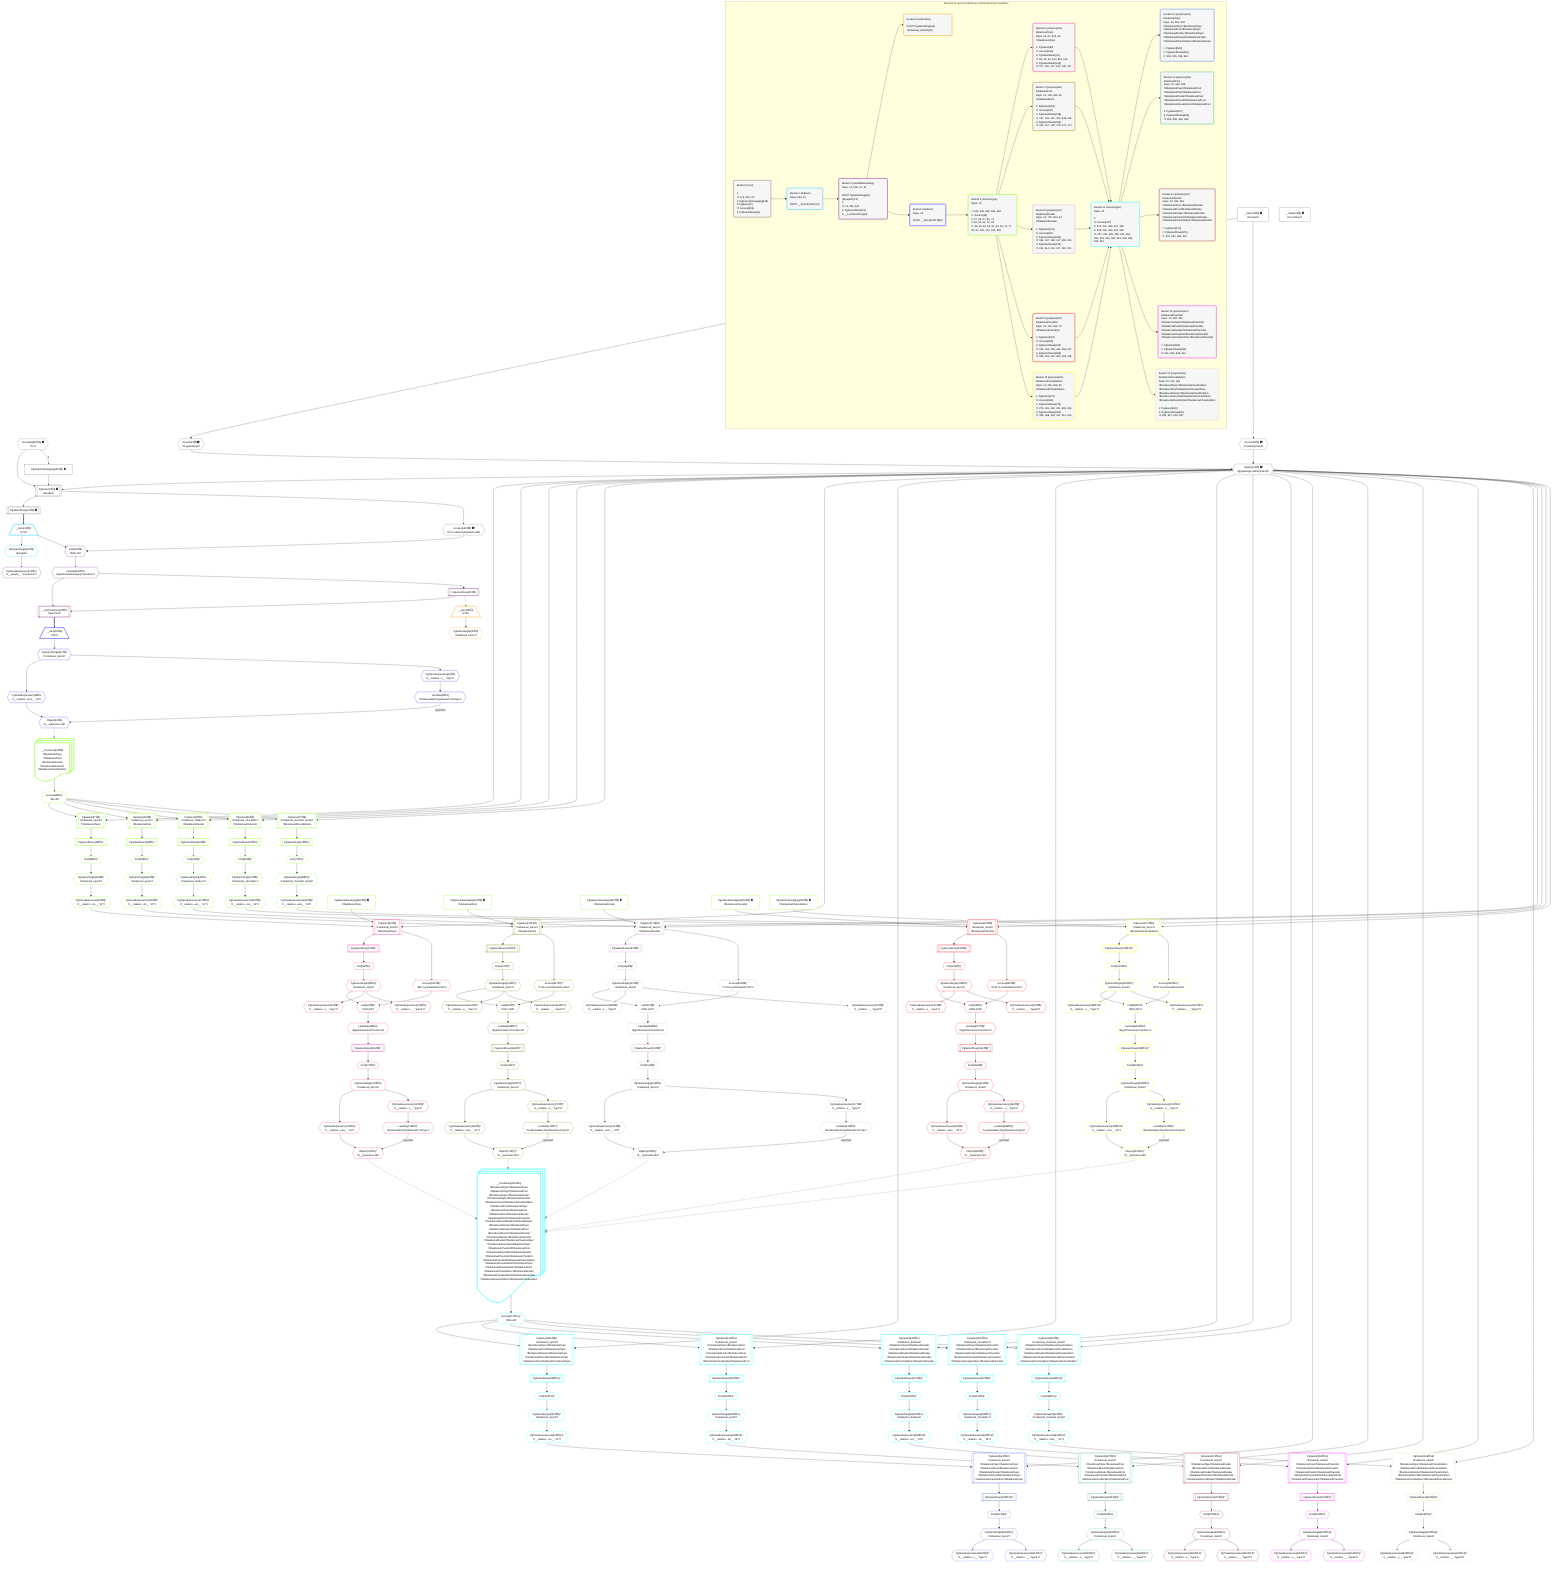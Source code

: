%%{init: {'themeVariables': { 'fontSize': '12px'}}}%%
graph TD
    classDef path fill:#eee,stroke:#000,color:#000
    classDef plan fill:#fff,stroke-width:1px,color:#000
    classDef itemplan fill:#fff,stroke-width:2px,color:#000
    classDef unbatchedplan fill:#dff,stroke-width:1px,color:#000
    classDef sideeffectplan fill:#fcc,stroke-width:2px,color:#000
    classDef bucket fill:#f6f6f6,color:#000,stroke-width:2px,text-align:left

    subgraph "Buckets for queries/interfaces-relational/nested-simplified"
    Bucket0("Bucket 0 (root)<br /><br />1: <br />ᐳ: 8, 9, 662, 10<br />2: PgSelectInlineApply[638]<br />3: PgSelect[7]<br />ᐳ: Access[639]<br />4: PgSelectRows[11]"):::bucket
    Bucket1("Bucket 1 (listItem)<br />Deps: 639, 10<br /><br />ROOT __Item{1}ᐸ11ᐳ[12]"):::bucket
    Bucket2("Bucket 2 (nullableBoundary)<br />Deps: 13, 639, 12, 10<br /><br />ROOT PgSelectSingle{1}ᐸpeopleᐳ[13]<br />1: <br />ᐳ: 14, 640, 641<br />2: PgSelectRows[23]<br />3: __ListTransform[22]"):::bucket
    Bucket3("Bucket 3 (subroutine)<br /><br />ROOT PgSelectSingle{3}ᐸrelational_itemsᐳ[25]"):::bucket
    Bucket4("Bucket 4 (listItem)<br />Deps: 10<br /><br />ROOT __Item{4}ᐸ22ᐳ[26]"):::bucket
    Bucket5("Bucket 5 (resolveType)<br />Deps: 10<br /><br />1: 642, 646, 650, 654, 658<br />ᐳ: Access[35]<br />2: 37, 49, 57, 65, 73<br />3: 46, 54, 62, 70, 78<br />ᐳ: 45, 48, 53, 56, 61, 64, 69, 72, 77, 80, 81, 128, 175, 222, 269"):::bucket
    Bucket6("Bucket 6 (polymorphic)<br />RelationalTopic<br />Deps: 10, 81, 642, 48<br />ᐳRelationalTopic<br /><br />1: PgSelect[82]<br />ᐳ: Access[643]<br />2: PgSelectRows[91]<br />ᐳ: 90, 93, 94, 103, 644, 645<br />3: PgSelectRows[118]<br />ᐳ: 117, 120, 121, 123, 125, 127"):::bucket
    Bucket7("Bucket 7 (polymorphic)<br />RelationalPost<br />Deps: 10, 128, 646, 56<br />ᐳRelationalPost<br /><br />1: PgSelect[129]<br />ᐳ: Access[647]<br />2: PgSelectRows[138]<br />ᐳ: 137, 140, 141, 150, 648, 649<br />3: PgSelectRows[165]<br />ᐳ: 164, 167, 168, 170, 172, 174"):::bucket
    Bucket8("Bucket 8 (polymorphic)<br />RelationalDivider<br />Deps: 10, 175, 650, 64<br />ᐳRelationalDivider<br /><br />1: PgSelect[176]<br />ᐳ: Access[651]<br />2: PgSelectRows[185]<br />ᐳ: 184, 187, 188, 197, 652, 653<br />3: PgSelectRows[212]<br />ᐳ: 211, 214, 215, 217, 219, 221"):::bucket
    Bucket9("Bucket 9 (polymorphic)<br />RelationalChecklist<br />Deps: 10, 222, 654, 72<br />ᐳRelationalChecklist<br /><br />1: PgSelect[223]<br />ᐳ: Access[655]<br />2: PgSelectRows[232]<br />ᐳ: 231, 234, 235, 244, 656, 657<br />3: PgSelectRows[259]<br />ᐳ: 258, 261, 262, 264, 266, 268"):::bucket
    Bucket10("Bucket 10 (polymorphic)<br />RelationalChecklistItem<br />Deps: 10, 269, 658, 80<br />ᐳRelationalChecklistItem<br /><br />1: PgSelect[270]<br />ᐳ: Access[659]<br />2: PgSelectRows[279]<br />ᐳ: 278, 281, 282, 291, 660, 661<br />3: PgSelectRows[306]<br />ᐳ: 305, 308, 309, 311, 313, 315"):::bucket
    Bucket11("Bucket 11 (resolveType)<br />Deps: 10<br /><br />1: <br />ᐳ: Access[317]<br />2: 319, 331, 339, 347, 355<br />3: 328, 336, 344, 352, 360<br />ᐳ: 327, 330, 335, 338, 343, 346, 351, 354, 359, 362, 523, 546, 569, 592, 615"):::bucket
    Bucket12("Bucket 12 (polymorphic)<br />RelationalTopic<br />Deps: 10, 523, 330<br />ᐳRelationalTopicᐳRelationalTopic<br />ᐳRelationalPostᐳRelationalTopic<br />ᐳRelationalDividerᐳRelationalTopic<br />ᐳRelationalChecklistᐳRelationalTopic<br />ᐳRelationalChecklistItemᐳRelationalTopic<br /><br />1: PgSelect[524]<br />2: PgSelectRows[533]<br />ᐳ: 532, 535, 536, 545"):::bucket
    Bucket13("Bucket 13 (polymorphic)<br />RelationalPost<br />Deps: 10, 546, 338<br />ᐳRelationalTopicᐳRelationalPost<br />ᐳRelationalPostᐳRelationalPost<br />ᐳRelationalDividerᐳRelationalPost<br />ᐳRelationalChecklistᐳRelationalPost<br />ᐳRelationalChecklistItemᐳRelationalPost<br /><br />1: PgSelect[547]<br />2: PgSelectRows[556]<br />ᐳ: 555, 558, 559, 568"):::bucket
    Bucket14("Bucket 14 (polymorphic)<br />RelationalDivider<br />Deps: 10, 569, 346<br />ᐳRelationalTopicᐳRelationalDivider<br />ᐳRelationalPostᐳRelationalDivider<br />ᐳRelationalDividerᐳRelationalDivider<br />ᐳRelationalChecklistᐳRelationalDivider<br />ᐳRelationalChecklistItemᐳRelationalDivider<br /><br />1: PgSelect[570]<br />2: PgSelectRows[579]<br />ᐳ: 578, 581, 582, 591"):::bucket
    Bucket15("Bucket 15 (polymorphic)<br />RelationalChecklist<br />Deps: 10, 592, 354<br />ᐳRelationalTopicᐳRelationalChecklist<br />ᐳRelationalPostᐳRelationalChecklist<br />ᐳRelationalDividerᐳRelationalChecklist<br />ᐳRelationalChecklistᐳRelationalChecklist<br />ᐳRelationalChecklistItemᐳRelationalChecklist<br /><br />1: PgSelect[593]<br />2: PgSelectRows[602]<br />ᐳ: 601, 604, 605, 614"):::bucket
    Bucket16("Bucket 16 (polymorphic)<br />RelationalChecklistItem<br />Deps: 10, 615, 362<br />ᐳRelationalTopicᐳRelationalChecklistItem<br />ᐳRelationalPostᐳRelationalChecklistItem<br />ᐳRelationalDividerᐳRelationalChecklistItem<br />ᐳRelationalChecklistᐳRelationalChecklistItem<br />ᐳRelationalChecklistItemᐳRelationalChecklistItem<br /><br />1: PgSelect[616]<br />2: PgSelectRows[625]<br />ᐳ: 624, 627, 628, 637"):::bucket
    end
    Bucket0 --> Bucket1
    Bucket1 --> Bucket2
    Bucket2 --> Bucket3 & Bucket4
    Bucket4 --> Bucket5
    Bucket5 --> Bucket6 & Bucket7 & Bucket8 & Bucket9 & Bucket10
    Bucket6 --> Bucket11
    Bucket7 --> Bucket11
    Bucket8 --> Bucket11
    Bucket9 --> Bucket11
    Bucket10 --> Bucket11
    Bucket11 --> Bucket12 & Bucket13 & Bucket14 & Bucket15 & Bucket16

    %% plan dependencies
    PgSelect7[["PgSelect[7∈0] ➊<br />ᐸpeopleᐳ"]]:::plan
    Object10{{"Object[10∈0] ➊<br />ᐸ{pgSettings,withPgClient}ᐳ"}}:::plan
    Constant662{{"Constant[662∈0] ➊<br />ᐸ1ᐳ"}}:::plan
    PgSelectInlineApply638["PgSelectInlineApply[638∈0] ➊"]:::plan
    Object10 & Constant662 & PgSelectInlineApply638 --> PgSelect7
    Access8{{"Access[8∈0] ➊<br />ᐸ2.pgSettingsᐳ"}}:::plan
    Access9{{"Access[9∈0] ➊<br />ᐸ2.withPgClientᐳ"}}:::plan
    Access8 & Access9 --> Object10
    Constant662 -- 2 --> PgSelectInlineApply638
    __Value2["__Value[2∈0] ➊<br />ᐸcontextᐳ"]:::plan
    __Value2 --> Access8
    __Value2 --> Access9
    PgSelectRows11[["PgSelectRows[11∈0] ➊"]]:::plan
    PgSelect7 --> PgSelectRows11
    Access639{{"Access[639∈0] ➊<br />ᐸ7.m.subqueryDetailsFor18ᐳ"}}:::plan
    PgSelect7 --> Access639
    __Value4["__Value[4∈0] ➊<br />ᐸrootValueᐳ"]:::plan
    __Item12[/"__Item[12∈1]<br />ᐸ11ᐳ"\]:::itemplan
    PgSelectRows11 ==> __Item12
    PgSelectSingle13{{"PgSelectSingle[13∈1]<br />ᐸpeopleᐳ"}}:::plan
    __Item12 --> PgSelectSingle13
    __ListTransform22[["__ListTransform[22∈2]<br />ᐸeach:18ᐳ"]]:::plan
    PgSelectRows23[["PgSelectRows[23∈2]"]]:::plan
    Lambda641{{"Lambda[641∈2]<br />ᐸpgInlineViaSubqueryTransformᐳ"}}:::plan
    PgSelectRows23 & Lambda641 --> __ListTransform22
    List640{{"List[640∈2]<br />ᐸ639,12ᐳ"}}:::plan
    Access639 & __Item12 --> List640
    PgClassExpression14{{"PgClassExpression[14∈2]<br />ᐸ__people__.”username”ᐳ"}}:::plan
    PgSelectSingle13 --> PgClassExpression14
    Lambda641 --> PgSelectRows23
    List640 --> Lambda641
    __Item24[/"__Item[24∈3]<br />ᐸ23ᐳ"\]:::itemplan
    PgSelectRows23 -.-> __Item24
    PgSelectSingle25{{"PgSelectSingle[25∈3]<br />ᐸrelational_itemsᐳ"}}:::plan
    __Item24 --> PgSelectSingle25
    Object33{{"Object[33∈4]<br />ᐸ{__typename,id}ᐳ"}}:::plan
    Lambda32{{"Lambda[32∈4]<br />ᐸrelationalItemTypeNameFromTypeᐳ"}}:::plan
    PgClassExpression28{{"PgClassExpression[28∈4]<br />ᐸ__relation...ems__.”id”ᐳ"}}:::plan
    Lambda32 -->|rejectNull| Object33
    PgClassExpression28 --> Object33
    __Item26[/"__Item[26∈4]<br />ᐸ22ᐳ"\]:::itemplan
    __ListTransform22 ==> __Item26
    PgSelectSingle27{{"PgSelectSingle[27∈4]<br />ᐸrelational_itemsᐳ"}}:::plan
    __Item26 --> PgSelectSingle27
    PgSelectSingle27 --> PgClassExpression28
    PgClassExpression30{{"PgClassExpression[30∈4]<br />ᐸ__relation...s__.”type”ᐳ"}}:::plan
    PgSelectSingle27 --> PgClassExpression30
    PgClassExpression30 --> Lambda32
    PgSelect37[["PgSelect[37∈5]<br />ᐸrelational_topicsᐳ<br />ᐳRelationalTopic"]]:::plan
    Access35{{"Access[35∈5]^<br />ᐸ34.idᐳ"}}:::plan
    Object10 & Access35 --> PgSelect37
    PgSelect49[["PgSelect[49∈5]<br />ᐸrelational_postsᐳ<br />ᐳRelationalPost"]]:::plan
    Object10 & Access35 --> PgSelect49
    PgSelect57[["PgSelect[57∈5]<br />ᐸrelational_dividersᐳ<br />ᐳRelationalDivider"]]:::plan
    Object10 & Access35 --> PgSelect57
    PgSelect65[["PgSelect[65∈5]<br />ᐸrelational_checklistsᐳ<br />ᐳRelationalChecklist"]]:::plan
    Object10 & Access35 --> PgSelect65
    PgSelect73[["PgSelect[73∈5]<br />ᐸrelational_checklist_itemsᐳ<br />ᐳRelationalChecklistItem"]]:::plan
    Object10 & Access35 --> PgSelect73
    __Value34:::plan@{shape: docs, label: "__Combined[34∈5]<br />ᐳRelationalTopic<br />ᐳRelationalPost<br />ᐳRelationalDivider<br />ᐳRelationalChecklist<br />ᐳRelationalChecklistItem"}
    __Value34 --> Access35
    First45{{"First[45∈5]^"}}:::plan
    PgSelectRows46[["PgSelectRows[46∈5]^"]]:::plan
    PgSelectRows46 --> First45
    PgSelect37 --> PgSelectRows46
    PgSelectSingle48{{"PgSelectSingle[48∈5]^<br />ᐸrelational_topicsᐳ"}}:::plan
    First45 --> PgSelectSingle48
    First53{{"First[53∈5]^"}}:::plan
    PgSelectRows54[["PgSelectRows[54∈5]^"]]:::plan
    PgSelectRows54 --> First53
    PgSelect49 --> PgSelectRows54
    PgSelectSingle56{{"PgSelectSingle[56∈5]^<br />ᐸrelational_postsᐳ"}}:::plan
    First53 --> PgSelectSingle56
    First61{{"First[61∈5]^"}}:::plan
    PgSelectRows62[["PgSelectRows[62∈5]^"]]:::plan
    PgSelectRows62 --> First61
    PgSelect57 --> PgSelectRows62
    PgSelectSingle64{{"PgSelectSingle[64∈5]^<br />ᐸrelational_dividersᐳ"}}:::plan
    First61 --> PgSelectSingle64
    First69{{"First[69∈5]^"}}:::plan
    PgSelectRows70[["PgSelectRows[70∈5]^"]]:::plan
    PgSelectRows70 --> First69
    PgSelect65 --> PgSelectRows70
    PgSelectSingle72{{"PgSelectSingle[72∈5]^<br />ᐸrelational_checklistsᐳ"}}:::plan
    First69 --> PgSelectSingle72
    First77{{"First[77∈5]^"}}:::plan
    PgSelectRows78[["PgSelectRows[78∈5]^"]]:::plan
    PgSelectRows78 --> First77
    PgSelect73 --> PgSelectRows78
    PgSelectSingle80{{"PgSelectSingle[80∈5]^<br />ᐸrelational_checklist_itemsᐳ"}}:::plan
    First77 --> PgSelectSingle80
    PgClassExpression81{{"PgClassExpression[81∈5]^<br />ᐸ__relation...ics__.”id”ᐳ"}}:::plan
    PgSelectSingle48 --> PgClassExpression81
    PgClassExpression128{{"PgClassExpression[128∈5]^<br />ᐸ__relation...sts__.”id”ᐳ"}}:::plan
    PgSelectSingle56 --> PgClassExpression128
    PgClassExpression175{{"PgClassExpression[175∈5]^<br />ᐸ__relation...ers__.”id”ᐳ"}}:::plan
    PgSelectSingle64 --> PgClassExpression175
    PgClassExpression222{{"PgClassExpression[222∈5]^<br />ᐸ__relation...sts__.”id”ᐳ"}}:::plan
    PgSelectSingle72 --> PgClassExpression222
    PgClassExpression269{{"PgClassExpression[269∈5]^<br />ᐸ__relation...ems__.”id”ᐳ"}}:::plan
    PgSelectSingle80 --> PgClassExpression269
    PgSelectInlineApply642["PgSelectInlineApply[642∈5] ➊<br />ᐳRelationalTopic"]:::plan
    PgSelectInlineApply646["PgSelectInlineApply[646∈5] ➊<br />ᐳRelationalPost"]:::plan
    PgSelectInlineApply650["PgSelectInlineApply[650∈5] ➊<br />ᐳRelationalDivider"]:::plan
    PgSelectInlineApply654["PgSelectInlineApply[654∈5] ➊<br />ᐳRelationalChecklist"]:::plan
    PgSelectInlineApply658["PgSelectInlineApply[658∈5] ➊<br />ᐳRelationalChecklistItem"]:::plan
    PgSelect82[["PgSelect[82∈6]<br />ᐸrelational_itemsᐳ<br />ᐳRelationalTopic"]]:::plan
    Object10 & PgClassExpression81 & PgSelectInlineApply642 --> PgSelect82
    Object127{{"Object[127∈6]^<br />ᐸ{__typename,id}ᐳ"}}:::plan
    Lambda125{{"Lambda[125∈6]^<br />ᐸrelationalItemTypeNameFromTypeᐳ"}}:::plan
    PgClassExpression121{{"PgClassExpression[121∈6]^<br />ᐸ__relation...ems__.”id”ᐳ"}}:::plan
    Lambda125 -->|rejectNull| Object127
    PgClassExpression121 --> Object127
    List644{{"List[644∈6]^<br />ᐸ643,93ᐳ"}}:::plan
    Access643{{"Access[643∈6]^<br />ᐸ82.m.joinDetailsFor113ᐳ"}}:::plan
    PgSelectSingle93{{"PgSelectSingle[93∈6]^<br />ᐸrelational_itemsᐳ"}}:::plan
    Access643 & PgSelectSingle93 --> List644
    First90{{"First[90∈6]^"}}:::plan
    PgSelectRows91[["PgSelectRows[91∈6]^"]]:::plan
    PgSelectRows91 --> First90
    PgSelect82 --> PgSelectRows91
    First90 --> PgSelectSingle93
    PgClassExpression94{{"PgClassExpression[94∈6]^<br />ᐸ__relation...s__.”type”ᐳ"}}:::plan
    PgSelectSingle93 --> PgClassExpression94
    PgClassExpression103{{"PgClassExpression[103∈6]^<br />ᐸ__relation...__.”type2”ᐳ"}}:::plan
    PgSelectSingle93 --> PgClassExpression103
    First117{{"First[117∈6]^"}}:::plan
    PgSelectRows118[["PgSelectRows[118∈6]^"]]:::plan
    PgSelectRows118 --> First117
    Lambda645{{"Lambda[645∈6]^<br />ᐸpgInlineViaJoinTransformᐳ"}}:::plan
    Lambda645 --> PgSelectRows118
    PgSelectSingle120{{"PgSelectSingle[120∈6]^<br />ᐸrelational_itemsᐳ"}}:::plan
    First117 --> PgSelectSingle120
    PgSelectSingle120 --> PgClassExpression121
    PgClassExpression123{{"PgClassExpression[123∈6]^<br />ᐸ__relation...s__.”type”ᐳ"}}:::plan
    PgSelectSingle120 --> PgClassExpression123
    PgClassExpression123 --> Lambda125
    PgSelect82 --> Access643
    List644 --> Lambda645
    PgSelect319[["PgSelect[319∈11]<br />ᐸrelational_topicsᐳ<br />ᐳRelationalTopicᐳRelationalTopic<br />ᐳRelationalPostᐳRelationalTopic<br />ᐳRelationalDividerᐳRelationalTopic<br />ᐳRelationalChecklistᐳRelationalTopic<br />ᐳRelationalChecklistItemᐳRelationalTopic"]]:::plan
    Access317{{"Access[317∈11]^<br />ᐸ316.idᐳ"}}:::plan
    Object10 & Access317 --> PgSelect319
    PgSelect331[["PgSelect[331∈11]<br />ᐸrelational_postsᐳ<br />ᐳRelationalTopicᐳRelationalPost<br />ᐳRelationalPostᐳRelationalPost<br />ᐳRelationalDividerᐳRelationalPost<br />ᐳRelationalChecklistᐳRelationalPost<br />ᐳRelationalChecklistItemᐳRelationalPost"]]:::plan
    Object10 & Access317 --> PgSelect331
    PgSelect339[["PgSelect[339∈11]<br />ᐸrelational_dividersᐳ<br />ᐳRelationalTopicᐳRelationalDivider<br />ᐳRelationalPostᐳRelationalDivider<br />ᐳRelationalDividerᐳRelationalDivider<br />ᐳRelationalChecklistᐳRelationalDivider<br />ᐳRelationalChecklistItemᐳRelationalDivider"]]:::plan
    Object10 & Access317 --> PgSelect339
    PgSelect347[["PgSelect[347∈11]<br />ᐸrelational_checklistsᐳ<br />ᐳRelationalTopicᐳRelationalChecklist<br />ᐳRelationalPostᐳRelationalChecklist<br />ᐳRelationalDividerᐳRelationalChecklist<br />ᐳRelationalChecklistᐳRelationalChecklist<br />ᐳRelationalChecklistItemᐳRelationalChecklist"]]:::plan
    Object10 & Access317 --> PgSelect347
    PgSelect355[["PgSelect[355∈11]<br />ᐸrelational_checklist_itemsᐳ<br />ᐳRelationalTopicᐳRelationalChecklistItem<br />ᐳRelationalPostᐳRelationalChecklistItem<br />ᐳRelationalDividerᐳRelationalChecklistItem<br />ᐳRelationalChecklistᐳRelationalChecklistItem<br />ᐳRelationalChecklistItemᐳRelationalChecklistItem"]]:::plan
    Object10 & Access317 --> PgSelect355
    __Value316:::plan@{shape: docs, label: "__Combined[316∈11]<br />ᐳRelationalTopicᐳRelationalTopic<br />ᐳRelationalTopicᐳRelationalPost<br />ᐳRelationalTopicᐳRelationalDivider<br />ᐳRelationalTopicᐳRelationalChecklist<br />ᐳRelationalTopicᐳRelationalChecklistItem<br />ᐳRelationalPostᐳRelationalTopic<br />ᐳRelationalPostᐳRelationalPost<br />ᐳRelationalPostᐳRelationalDivider<br />ᐳRelationalPostᐳRelationalChecklist<br />ᐳRelationalPostᐳRelationalChecklistItem<br />ᐳRelationalDividerᐳRelationalTopic<br />ᐳRelationalDividerᐳRelationalPost<br />ᐳRelationalDividerᐳRelationalDivider<br />ᐳRelationalDividerᐳRelationalChecklist<br />ᐳRelationalDividerᐳRelationalChecklistItem<br />ᐳRelationalChecklistᐳRelationalTopic<br />ᐳRelationalChecklistᐳRelationalPost<br />ᐳRelationalChecklistᐳRelationalDivider<br />ᐳRelationalChecklistᐳRelationalChecklist<br />ᐳRelationalChecklistᐳRelationalChecklistItem<br />ᐳRelationalChecklistItemᐳRelationalTopic<br />ᐳRelationalChecklistItemᐳRelationalPost<br />ᐳRelationalChecklistItemᐳRelationalDivider<br />ᐳRelationalChecklistItemᐳRelationalChecklist<br />ᐳRelationalChecklistItemᐳRelationalChecklistItem"}
    __Value316 --> Access317
    First327{{"First[327∈11]^"}}:::plan
    PgSelectRows328[["PgSelectRows[328∈11]^"]]:::plan
    PgSelectRows328 --> First327
    PgSelect319 --> PgSelectRows328
    PgSelectSingle330{{"PgSelectSingle[330∈11]^<br />ᐸrelational_topicsᐳ"}}:::plan
    First327 --> PgSelectSingle330
    First335{{"First[335∈11]^"}}:::plan
    PgSelectRows336[["PgSelectRows[336∈11]^"]]:::plan
    PgSelectRows336 --> First335
    PgSelect331 --> PgSelectRows336
    PgSelectSingle338{{"PgSelectSingle[338∈11]^<br />ᐸrelational_postsᐳ"}}:::plan
    First335 --> PgSelectSingle338
    First343{{"First[343∈11]^"}}:::plan
    PgSelectRows344[["PgSelectRows[344∈11]^"]]:::plan
    PgSelectRows344 --> First343
    PgSelect339 --> PgSelectRows344
    PgSelectSingle346{{"PgSelectSingle[346∈11]^<br />ᐸrelational_dividersᐳ"}}:::plan
    First343 --> PgSelectSingle346
    First351{{"First[351∈11]^"}}:::plan
    PgSelectRows352[["PgSelectRows[352∈11]^"]]:::plan
    PgSelectRows352 --> First351
    PgSelect347 --> PgSelectRows352
    PgSelectSingle354{{"PgSelectSingle[354∈11]^<br />ᐸrelational_checklistsᐳ"}}:::plan
    First351 --> PgSelectSingle354
    First359{{"First[359∈11]^"}}:::plan
    PgSelectRows360[["PgSelectRows[360∈11]^"]]:::plan
    PgSelectRows360 --> First359
    PgSelect355 --> PgSelectRows360
    PgSelectSingle362{{"PgSelectSingle[362∈11]^<br />ᐸrelational_checklist_itemsᐳ"}}:::plan
    First359 --> PgSelectSingle362
    PgClassExpression523{{"PgClassExpression[523∈11]^<br />ᐸ__relation...ics__.”id”ᐳ"}}:::plan
    PgSelectSingle330 --> PgClassExpression523
    PgClassExpression546{{"PgClassExpression[546∈11]^<br />ᐸ__relation...sts__.”id”ᐳ"}}:::plan
    PgSelectSingle338 --> PgClassExpression546
    PgClassExpression569{{"PgClassExpression[569∈11]^<br />ᐸ__relation...ers__.”id”ᐳ"}}:::plan
    PgSelectSingle346 --> PgClassExpression569
    PgClassExpression592{{"PgClassExpression[592∈11]^<br />ᐸ__relation...sts__.”id”ᐳ"}}:::plan
    PgSelectSingle354 --> PgClassExpression592
    PgClassExpression615{{"PgClassExpression[615∈11]^<br />ᐸ__relation...ems__.”id”ᐳ"}}:::plan
    PgSelectSingle362 --> PgClassExpression615
    PgSelect524[["PgSelect[524∈12]<br />ᐸrelational_itemsᐳ<br />ᐳRelationalTopicᐳRelationalTopic<br />ᐳRelationalPostᐳRelationalTopic<br />ᐳRelationalDividerᐳRelationalTopic<br />ᐳRelationalChecklistᐳRelationalTopic<br />ᐳRelationalChecklistItemᐳRelationalTopic"]]:::plan
    Object10 & PgClassExpression523 --> PgSelect524
    First532{{"First[532∈12]^"}}:::plan
    PgSelectRows533[["PgSelectRows[533∈12]^"]]:::plan
    PgSelectRows533 --> First532
    PgSelect524 --> PgSelectRows533
    PgSelectSingle535{{"PgSelectSingle[535∈12]^<br />ᐸrelational_itemsᐳ"}}:::plan
    First532 --> PgSelectSingle535
    PgClassExpression536{{"PgClassExpression[536∈12]^<br />ᐸ__relation...s__.”type”ᐳ"}}:::plan
    PgSelectSingle535 --> PgClassExpression536
    PgClassExpression545{{"PgClassExpression[545∈12]^<br />ᐸ__relation...__.”type2”ᐳ"}}:::plan
    PgSelectSingle535 --> PgClassExpression545
    PgSelect547[["PgSelect[547∈13]<br />ᐸrelational_itemsᐳ<br />ᐳRelationalTopicᐳRelationalPost<br />ᐳRelationalPostᐳRelationalPost<br />ᐳRelationalDividerᐳRelationalPost<br />ᐳRelationalChecklistᐳRelationalPost<br />ᐳRelationalChecklistItemᐳRelationalPost"]]:::plan
    Object10 & PgClassExpression546 --> PgSelect547
    First555{{"First[555∈13]^"}}:::plan
    PgSelectRows556[["PgSelectRows[556∈13]^"]]:::plan
    PgSelectRows556 --> First555
    PgSelect547 --> PgSelectRows556
    PgSelectSingle558{{"PgSelectSingle[558∈13]^<br />ᐸrelational_itemsᐳ"}}:::plan
    First555 --> PgSelectSingle558
    PgClassExpression559{{"PgClassExpression[559∈13]^<br />ᐸ__relation...s__.”type”ᐳ"}}:::plan
    PgSelectSingle558 --> PgClassExpression559
    PgClassExpression568{{"PgClassExpression[568∈13]^<br />ᐸ__relation...__.”type2”ᐳ"}}:::plan
    PgSelectSingle558 --> PgClassExpression568
    PgSelect570[["PgSelect[570∈14]<br />ᐸrelational_itemsᐳ<br />ᐳRelationalTopicᐳRelationalDivider<br />ᐳRelationalPostᐳRelationalDivider<br />ᐳRelationalDividerᐳRelationalDivider<br />ᐳRelationalChecklistᐳRelationalDivider<br />ᐳRelationalChecklistItemᐳRelationalDivider"]]:::plan
    Object10 & PgClassExpression569 --> PgSelect570
    First578{{"First[578∈14]^"}}:::plan
    PgSelectRows579[["PgSelectRows[579∈14]^"]]:::plan
    PgSelectRows579 --> First578
    PgSelect570 --> PgSelectRows579
    PgSelectSingle581{{"PgSelectSingle[581∈14]^<br />ᐸrelational_itemsᐳ"}}:::plan
    First578 --> PgSelectSingle581
    PgClassExpression582{{"PgClassExpression[582∈14]^<br />ᐸ__relation...s__.”type”ᐳ"}}:::plan
    PgSelectSingle581 --> PgClassExpression582
    PgClassExpression591{{"PgClassExpression[591∈14]^<br />ᐸ__relation...__.”type2”ᐳ"}}:::plan
    PgSelectSingle581 --> PgClassExpression591
    PgSelect593[["PgSelect[593∈15]<br />ᐸrelational_itemsᐳ<br />ᐳRelationalTopicᐳRelationalChecklist<br />ᐳRelationalPostᐳRelationalChecklist<br />ᐳRelationalDividerᐳRelationalChecklist<br />ᐳRelationalChecklistᐳRelationalChecklist<br />ᐳRelationalChecklistItemᐳRelationalChecklist"]]:::plan
    Object10 & PgClassExpression592 --> PgSelect593
    First601{{"First[601∈15]^"}}:::plan
    PgSelectRows602[["PgSelectRows[602∈15]^"]]:::plan
    PgSelectRows602 --> First601
    PgSelect593 --> PgSelectRows602
    PgSelectSingle604{{"PgSelectSingle[604∈15]^<br />ᐸrelational_itemsᐳ"}}:::plan
    First601 --> PgSelectSingle604
    PgClassExpression605{{"PgClassExpression[605∈15]^<br />ᐸ__relation...s__.”type”ᐳ"}}:::plan
    PgSelectSingle604 --> PgClassExpression605
    PgClassExpression614{{"PgClassExpression[614∈15]^<br />ᐸ__relation...__.”type2”ᐳ"}}:::plan
    PgSelectSingle604 --> PgClassExpression614
    PgSelect616[["PgSelect[616∈16]<br />ᐸrelational_itemsᐳ<br />ᐳRelationalTopicᐳRelationalChecklistItem<br />ᐳRelationalPostᐳRelationalChecklistItem<br />ᐳRelationalDividerᐳRelationalChecklistItem<br />ᐳRelationalChecklistᐳRelationalChecklistItem<br />ᐳRelationalChecklistItemᐳRelationalChecklistItem"]]:::plan
    Object10 & PgClassExpression615 --> PgSelect616
    First624{{"First[624∈16]^"}}:::plan
    PgSelectRows625[["PgSelectRows[625∈16]^"]]:::plan
    PgSelectRows625 --> First624
    PgSelect616 --> PgSelectRows625
    PgSelectSingle627{{"PgSelectSingle[627∈16]^<br />ᐸrelational_itemsᐳ"}}:::plan
    First624 --> PgSelectSingle627
    PgClassExpression628{{"PgClassExpression[628∈16]^<br />ᐸ__relation...s__.”type”ᐳ"}}:::plan
    PgSelectSingle627 --> PgClassExpression628
    PgClassExpression637{{"PgClassExpression[637∈16]^<br />ᐸ__relation...__.”type2”ᐳ"}}:::plan
    PgSelectSingle627 --> PgClassExpression637
    PgSelect129[["PgSelect[129∈7]<br />ᐸrelational_itemsᐳ<br />ᐳRelationalPost"]]:::plan
    Object10 & PgClassExpression128 & PgSelectInlineApply646 --> PgSelect129
    Object174{{"Object[174∈7]^<br />ᐸ{__typename,id}ᐳ"}}:::plan
    Lambda172{{"Lambda[172∈7]^<br />ᐸrelationalItemTypeNameFromTypeᐳ"}}:::plan
    PgClassExpression168{{"PgClassExpression[168∈7]^<br />ᐸ__relation...ems__.”id”ᐳ"}}:::plan
    Lambda172 -->|rejectNull| Object174
    PgClassExpression168 --> Object174
    List648{{"List[648∈7]^<br />ᐸ647,140ᐳ"}}:::plan
    Access647{{"Access[647∈7]^<br />ᐸ129.m.joinDetailsFor160ᐳ"}}:::plan
    PgSelectSingle140{{"PgSelectSingle[140∈7]^<br />ᐸrelational_itemsᐳ"}}:::plan
    Access647 & PgSelectSingle140 --> List648
    First137{{"First[137∈7]^"}}:::plan
    PgSelectRows138[["PgSelectRows[138∈7]^"]]:::plan
    PgSelectRows138 --> First137
    PgSelect129 --> PgSelectRows138
    First137 --> PgSelectSingle140
    PgClassExpression141{{"PgClassExpression[141∈7]^<br />ᐸ__relation...s__.”type”ᐳ"}}:::plan
    PgSelectSingle140 --> PgClassExpression141
    PgClassExpression150{{"PgClassExpression[150∈7]^<br />ᐸ__relation...__.”type2”ᐳ"}}:::plan
    PgSelectSingle140 --> PgClassExpression150
    First164{{"First[164∈7]^"}}:::plan
    PgSelectRows165[["PgSelectRows[165∈7]^"]]:::plan
    PgSelectRows165 --> First164
    Lambda649{{"Lambda[649∈7]^<br />ᐸpgInlineViaJoinTransformᐳ"}}:::plan
    Lambda649 --> PgSelectRows165
    PgSelectSingle167{{"PgSelectSingle[167∈7]^<br />ᐸrelational_itemsᐳ"}}:::plan
    First164 --> PgSelectSingle167
    PgSelectSingle167 --> PgClassExpression168
    PgClassExpression170{{"PgClassExpression[170∈7]^<br />ᐸ__relation...s__.”type”ᐳ"}}:::plan
    PgSelectSingle167 --> PgClassExpression170
    PgClassExpression170 --> Lambda172
    PgSelect129 --> Access647
    List648 --> Lambda649
    PgSelect176[["PgSelect[176∈8]<br />ᐸrelational_itemsᐳ<br />ᐳRelationalDivider"]]:::plan
    Object10 & PgClassExpression175 & PgSelectInlineApply650 --> PgSelect176
    Object221{{"Object[221∈8]^<br />ᐸ{__typename,id}ᐳ"}}:::plan
    Lambda219{{"Lambda[219∈8]^<br />ᐸrelationalItemTypeNameFromTypeᐳ"}}:::plan
    PgClassExpression215{{"PgClassExpression[215∈8]^<br />ᐸ__relation...ems__.”id”ᐳ"}}:::plan
    Lambda219 -->|rejectNull| Object221
    PgClassExpression215 --> Object221
    List652{{"List[652∈8]^<br />ᐸ651,187ᐳ"}}:::plan
    Access651{{"Access[651∈8]^<br />ᐸ176.m.joinDetailsFor207ᐳ"}}:::plan
    PgSelectSingle187{{"PgSelectSingle[187∈8]^<br />ᐸrelational_itemsᐳ"}}:::plan
    Access651 & PgSelectSingle187 --> List652
    First184{{"First[184∈8]^"}}:::plan
    PgSelectRows185[["PgSelectRows[185∈8]^"]]:::plan
    PgSelectRows185 --> First184
    PgSelect176 --> PgSelectRows185
    First184 --> PgSelectSingle187
    PgClassExpression188{{"PgClassExpression[188∈8]^<br />ᐸ__relation...s__.”type”ᐳ"}}:::plan
    PgSelectSingle187 --> PgClassExpression188
    PgClassExpression197{{"PgClassExpression[197∈8]^<br />ᐸ__relation...__.”type2”ᐳ"}}:::plan
    PgSelectSingle187 --> PgClassExpression197
    First211{{"First[211∈8]^"}}:::plan
    PgSelectRows212[["PgSelectRows[212∈8]^"]]:::plan
    PgSelectRows212 --> First211
    Lambda653{{"Lambda[653∈8]^<br />ᐸpgInlineViaJoinTransformᐳ"}}:::plan
    Lambda653 --> PgSelectRows212
    PgSelectSingle214{{"PgSelectSingle[214∈8]^<br />ᐸrelational_itemsᐳ"}}:::plan
    First211 --> PgSelectSingle214
    PgSelectSingle214 --> PgClassExpression215
    PgClassExpression217{{"PgClassExpression[217∈8]^<br />ᐸ__relation...s__.”type”ᐳ"}}:::plan
    PgSelectSingle214 --> PgClassExpression217
    PgClassExpression217 --> Lambda219
    PgSelect176 --> Access651
    List652 --> Lambda653
    PgSelect223[["PgSelect[223∈9]<br />ᐸrelational_itemsᐳ<br />ᐳRelationalChecklist"]]:::plan
    Object10 & PgClassExpression222 & PgSelectInlineApply654 --> PgSelect223
    Object268{{"Object[268∈9]^<br />ᐸ{__typename,id}ᐳ"}}:::plan
    Lambda266{{"Lambda[266∈9]^<br />ᐸrelationalItemTypeNameFromTypeᐳ"}}:::plan
    PgClassExpression262{{"PgClassExpression[262∈9]^<br />ᐸ__relation...ems__.”id”ᐳ"}}:::plan
    Lambda266 -->|rejectNull| Object268
    PgClassExpression262 --> Object268
    List656{{"List[656∈9]^<br />ᐸ655,234ᐳ"}}:::plan
    Access655{{"Access[655∈9]^<br />ᐸ223.m.joinDetailsFor254ᐳ"}}:::plan
    PgSelectSingle234{{"PgSelectSingle[234∈9]^<br />ᐸrelational_itemsᐳ"}}:::plan
    Access655 & PgSelectSingle234 --> List656
    First231{{"First[231∈9]^"}}:::plan
    PgSelectRows232[["PgSelectRows[232∈9]^"]]:::plan
    PgSelectRows232 --> First231
    PgSelect223 --> PgSelectRows232
    First231 --> PgSelectSingle234
    PgClassExpression235{{"PgClassExpression[235∈9]^<br />ᐸ__relation...s__.”type”ᐳ"}}:::plan
    PgSelectSingle234 --> PgClassExpression235
    PgClassExpression244{{"PgClassExpression[244∈9]^<br />ᐸ__relation...__.”type2”ᐳ"}}:::plan
    PgSelectSingle234 --> PgClassExpression244
    First258{{"First[258∈9]^"}}:::plan
    PgSelectRows259[["PgSelectRows[259∈9]^"]]:::plan
    PgSelectRows259 --> First258
    Lambda657{{"Lambda[657∈9]^<br />ᐸpgInlineViaJoinTransformᐳ"}}:::plan
    Lambda657 --> PgSelectRows259
    PgSelectSingle261{{"PgSelectSingle[261∈9]^<br />ᐸrelational_itemsᐳ"}}:::plan
    First258 --> PgSelectSingle261
    PgSelectSingle261 --> PgClassExpression262
    PgClassExpression264{{"PgClassExpression[264∈9]^<br />ᐸ__relation...s__.”type”ᐳ"}}:::plan
    PgSelectSingle261 --> PgClassExpression264
    PgClassExpression264 --> Lambda266
    PgSelect223 --> Access655
    List656 --> Lambda657
    PgSelect270[["PgSelect[270∈10]<br />ᐸrelational_itemsᐳ<br />ᐳRelationalChecklistItem"]]:::plan
    Object10 & PgClassExpression269 & PgSelectInlineApply658 --> PgSelect270
    Object315{{"Object[315∈10]^<br />ᐸ{__typename,id}ᐳ"}}:::plan
    Lambda313{{"Lambda[313∈10]^<br />ᐸrelationalItemTypeNameFromTypeᐳ"}}:::plan
    PgClassExpression309{{"PgClassExpression[309∈10]^<br />ᐸ__relation...ems__.”id”ᐳ"}}:::plan
    Lambda313 -->|rejectNull| Object315
    PgClassExpression309 --> Object315
    List660{{"List[660∈10]^<br />ᐸ659,281ᐳ"}}:::plan
    Access659{{"Access[659∈10]^<br />ᐸ270.m.joinDetailsFor301ᐳ"}}:::plan
    PgSelectSingle281{{"PgSelectSingle[281∈10]^<br />ᐸrelational_itemsᐳ"}}:::plan
    Access659 & PgSelectSingle281 --> List660
    First278{{"First[278∈10]^"}}:::plan
    PgSelectRows279[["PgSelectRows[279∈10]^"]]:::plan
    PgSelectRows279 --> First278
    PgSelect270 --> PgSelectRows279
    First278 --> PgSelectSingle281
    PgClassExpression282{{"PgClassExpression[282∈10]^<br />ᐸ__relation...s__.”type”ᐳ"}}:::plan
    PgSelectSingle281 --> PgClassExpression282
    PgClassExpression291{{"PgClassExpression[291∈10]^<br />ᐸ__relation...__.”type2”ᐳ"}}:::plan
    PgSelectSingle281 --> PgClassExpression291
    First305{{"First[305∈10]^"}}:::plan
    PgSelectRows306[["PgSelectRows[306∈10]^"]]:::plan
    PgSelectRows306 --> First305
    Lambda661{{"Lambda[661∈10]^<br />ᐸpgInlineViaJoinTransformᐳ"}}:::plan
    Lambda661 --> PgSelectRows306
    PgSelectSingle308{{"PgSelectSingle[308∈10]^<br />ᐸrelational_itemsᐳ"}}:::plan
    First305 --> PgSelectSingle308
    PgSelectSingle308 --> PgClassExpression309
    PgClassExpression311{{"PgClassExpression[311∈10]^<br />ᐸ__relation...s__.”type”ᐳ"}}:::plan
    PgSelectSingle308 --> PgClassExpression311
    PgClassExpression311 --> Lambda313
    PgSelect270 --> Access659
    List660 --> Lambda661

    %% define steps
    classDef bucket0 stroke:#696969
    class Bucket0,__Value2,__Value4,PgSelect7,Access8,Access9,Object10,PgSelectRows11,PgSelectInlineApply638,Access639,Constant662 bucket0
    classDef bucket1 stroke:#00bfff
    class Bucket1,__Item12,PgSelectSingle13 bucket1
    classDef bucket2 stroke:#7f007f
    class Bucket2,PgClassExpression14,__ListTransform22,PgSelectRows23,List640,Lambda641 bucket2
    classDef bucket3 stroke:#ffa500
    class Bucket3,__Item24,PgSelectSingle25 bucket3
    classDef bucket4 stroke:#0000ff
    class Bucket4,__Item26,PgSelectSingle27,PgClassExpression28,PgClassExpression30,Lambda32,Object33 bucket4
    classDef bucket5 stroke:#7fff00
    class Bucket5,__Value34,Access35,PgSelect37,First45,PgSelectRows46,PgSelectSingle48,PgSelect49,First53,PgSelectRows54,PgSelectSingle56,PgSelect57,First61,PgSelectRows62,PgSelectSingle64,PgSelect65,First69,PgSelectRows70,PgSelectSingle72,PgSelect73,First77,PgSelectRows78,PgSelectSingle80,PgClassExpression81,PgClassExpression128,PgClassExpression175,PgClassExpression222,PgClassExpression269,PgSelectInlineApply642,PgSelectInlineApply646,PgSelectInlineApply650,PgSelectInlineApply654,PgSelectInlineApply658 bucket5
    classDef bucket6 stroke:#ff1493
    class Bucket6,PgSelect82,First90,PgSelectRows91,PgSelectSingle93,PgClassExpression94,PgClassExpression103,First117,PgSelectRows118,PgSelectSingle120,PgClassExpression121,PgClassExpression123,Lambda125,Object127,Access643,List644,Lambda645 bucket6
    classDef bucket7 stroke:#808000
    class Bucket7,PgSelect129,First137,PgSelectRows138,PgSelectSingle140,PgClassExpression141,PgClassExpression150,First164,PgSelectRows165,PgSelectSingle167,PgClassExpression168,PgClassExpression170,Lambda172,Object174,Access647,List648,Lambda649 bucket7
    classDef bucket8 stroke:#dda0dd
    class Bucket8,PgSelect176,First184,PgSelectRows185,PgSelectSingle187,PgClassExpression188,PgClassExpression197,First211,PgSelectRows212,PgSelectSingle214,PgClassExpression215,PgClassExpression217,Lambda219,Object221,Access651,List652,Lambda653 bucket8
    classDef bucket9 stroke:#ff0000
    class Bucket9,PgSelect223,First231,PgSelectRows232,PgSelectSingle234,PgClassExpression235,PgClassExpression244,First258,PgSelectRows259,PgSelectSingle261,PgClassExpression262,PgClassExpression264,Lambda266,Object268,Access655,List656,Lambda657 bucket9
    classDef bucket10 stroke:#ffff00
    class Bucket10,PgSelect270,First278,PgSelectRows279,PgSelectSingle281,PgClassExpression282,PgClassExpression291,First305,PgSelectRows306,PgSelectSingle308,PgClassExpression309,PgClassExpression311,Lambda313,Object315,Access659,List660,Lambda661 bucket10
    classDef bucket11 stroke:#00ffff
    class Bucket11,__Value316,Access317,PgSelect319,First327,PgSelectRows328,PgSelectSingle330,PgSelect331,First335,PgSelectRows336,PgSelectSingle338,PgSelect339,First343,PgSelectRows344,PgSelectSingle346,PgSelect347,First351,PgSelectRows352,PgSelectSingle354,PgSelect355,First359,PgSelectRows360,PgSelectSingle362,PgClassExpression523,PgClassExpression546,PgClassExpression569,PgClassExpression592,PgClassExpression615 bucket11
    classDef bucket12 stroke:#4169e1
    class Bucket12,PgSelect524,First532,PgSelectRows533,PgSelectSingle535,PgClassExpression536,PgClassExpression545 bucket12
    classDef bucket13 stroke:#3cb371
    class Bucket13,PgSelect547,First555,PgSelectRows556,PgSelectSingle558,PgClassExpression559,PgClassExpression568 bucket13
    classDef bucket14 stroke:#a52a2a
    class Bucket14,PgSelect570,First578,PgSelectRows579,PgSelectSingle581,PgClassExpression582,PgClassExpression591 bucket14
    classDef bucket15 stroke:#ff00ff
    class Bucket15,PgSelect593,First601,PgSelectRows602,PgSelectSingle604,PgClassExpression605,PgClassExpression614 bucket15
    classDef bucket16 stroke:#f5deb3
    class Bucket16,PgSelect616,First624,PgSelectRows625,PgSelectSingle627,PgClassExpression628,PgClassExpression637 bucket16

    Object33 -.-x __Value34
    Object127 -.-x __Value316
    Object174 -.-x __Value316
    Object221 -.-x __Value316
    Object268 -.-x __Value316
    Object315 -.-x __Value316